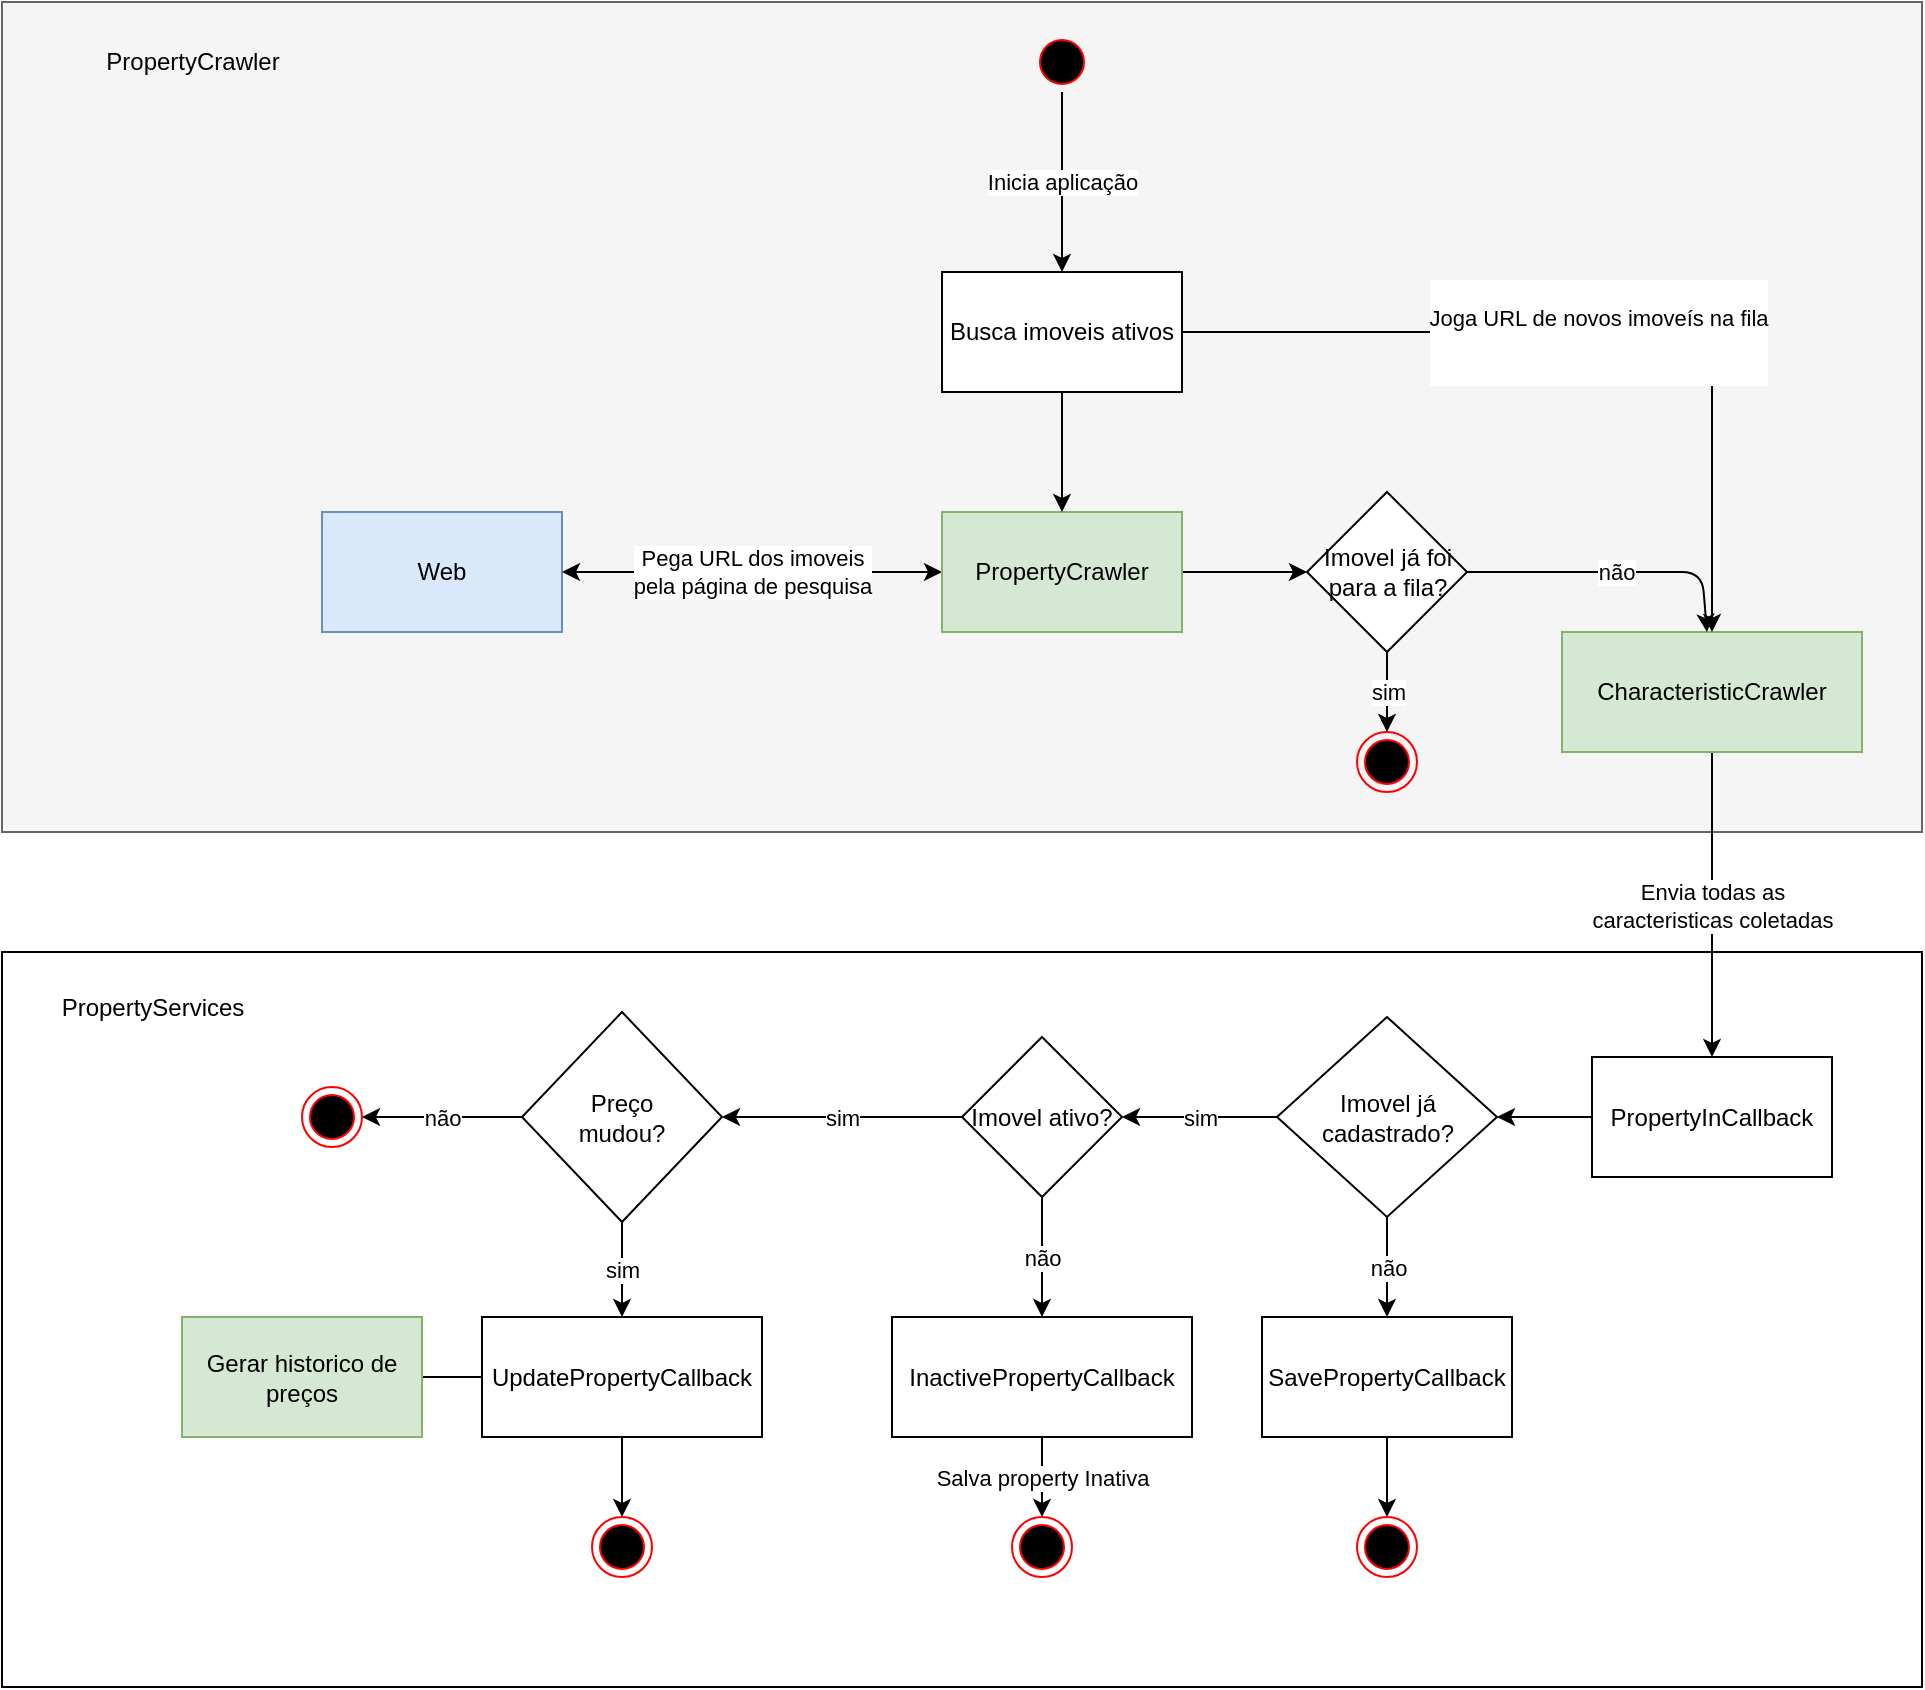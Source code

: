 <mxfile>
    <diagram id="8VDxxHIwSy34r8tE96H1" name="Page-1">
        <mxGraphModel dx="2164" dy="1770" grid="1" gridSize="10" guides="1" tooltips="1" connect="1" arrows="1" fold="1" page="1" pageScale="1" pageWidth="827" pageHeight="1169" math="0" shadow="0">
            <root>
                <mxCell id="0"/>
                <mxCell id="1" parent="0"/>
                <mxCell id="77" value="" style="whiteSpace=wrap;html=1;fillColor=#f5f5f5;fontColor=#333333;strokeColor=#666666;" vertex="1" parent="1">
                    <mxGeometry x="-160" y="-85" width="960" height="415" as="geometry"/>
                </mxCell>
                <mxCell id="76" value="" style="whiteSpace=wrap;html=1;" vertex="1" parent="1">
                    <mxGeometry x="-160" y="390" width="960" height="367.5" as="geometry"/>
                </mxCell>
                <mxCell id="2" value="Web" style="rounded=0;whiteSpace=wrap;html=1;fillColor=#dae8fc;strokeColor=#6c8ebf;" parent="1" vertex="1">
                    <mxGeometry y="170" width="120" height="60" as="geometry"/>
                </mxCell>
                <mxCell id="4" value="Pega URL dos imoveis &lt;br&gt;pela página de pesquisa" style="edgeStyle=none;html=1;startArrow=classic;startFill=1;" parent="1" source="3" target="2" edge="1">
                    <mxGeometry relative="1" as="geometry"/>
                </mxCell>
                <mxCell id="73" style="edgeStyle=none;html=1;startArrow=none;startFill=0;endArrow=classic;endFill=1;" parent="1" source="3" target="71" edge="1">
                    <mxGeometry relative="1" as="geometry"/>
                </mxCell>
                <mxCell id="3" value="PropertyCrawler" style="whiteSpace=wrap;html=1;fillColor=#d5e8d4;strokeColor=#82b366;" parent="1" vertex="1">
                    <mxGeometry x="310" y="170" width="120" height="60" as="geometry"/>
                </mxCell>
                <mxCell id="39" value="Envia todas as&lt;br&gt;caracteristicas coletadas" style="edgeStyle=none;html=1;startArrow=none;startFill=0;endArrow=classic;endFill=1;" parent="1" source="5" target="38" edge="1">
                    <mxGeometry relative="1" as="geometry"/>
                </mxCell>
                <mxCell id="5" value="CharacteristicCrawler" style="whiteSpace=wrap;html=1;fillColor=#d5e8d4;strokeColor=#82b366;" parent="1" vertex="1">
                    <mxGeometry x="620" y="230" width="150" height="60" as="geometry"/>
                </mxCell>
                <mxCell id="61" style="edgeStyle=none;html=1;startArrow=none;startFill=0;endArrow=classic;endFill=1;" parent="1" source="10" target="60" edge="1">
                    <mxGeometry relative="1" as="geometry"/>
                </mxCell>
                <mxCell id="10" value="SavePropertyCallback" style="whiteSpace=wrap;html=1;" parent="1" vertex="1">
                    <mxGeometry x="470" y="572.5" width="125" height="60" as="geometry"/>
                </mxCell>
                <mxCell id="13" value="não" style="edgeStyle=none;html=1;startArrow=none;startFill=0;endArrow=classic;endFill=1;" parent="1" source="11" target="10" edge="1">
                    <mxGeometry relative="1" as="geometry"/>
                </mxCell>
                <mxCell id="18" value="sim" style="edgeStyle=none;html=1;startArrow=none;startFill=0;endArrow=classic;endFill=1;" parent="1" source="11" target="22" edge="1">
                    <mxGeometry relative="1" as="geometry">
                        <mxPoint x="960" y="492.5" as="targetPoint"/>
                    </mxGeometry>
                </mxCell>
                <mxCell id="11" value="Imovel já cadastrado?" style="rhombus;whiteSpace=wrap;html=1;" parent="1" vertex="1">
                    <mxGeometry x="477.5" y="422.5" width="110" height="100" as="geometry"/>
                </mxCell>
                <mxCell id="28" value="não" style="edgeStyle=none;html=1;startArrow=none;startFill=0;endArrow=classic;endFill=1;" parent="1" source="22" target="27" edge="1">
                    <mxGeometry relative="1" as="geometry"/>
                </mxCell>
                <mxCell id="43" value="sim" style="edgeStyle=none;html=1;startArrow=none;startFill=0;endArrow=classic;endFill=1;" parent="1" source="22" target="44" edge="1">
                    <mxGeometry relative="1" as="geometry">
                        <mxPoint x="1150" y="492.5" as="targetPoint"/>
                    </mxGeometry>
                </mxCell>
                <mxCell id="22" value="Imovel ativo?" style="rhombus;whiteSpace=wrap;html=1;" parent="1" vertex="1">
                    <mxGeometry x="320" y="432.5" width="80" height="80" as="geometry"/>
                </mxCell>
                <mxCell id="36" value="Salva property Inativa" style="edgeStyle=none;html=1;startArrow=none;startFill=0;endArrow=classic;endFill=1;" parent="1" source="27" target="31" edge="1">
                    <mxGeometry relative="1" as="geometry"/>
                </mxCell>
                <mxCell id="27" value="InactivePropertyCallback" style="whiteSpace=wrap;html=1;" parent="1" vertex="1">
                    <mxGeometry x="285" y="572.5" width="150" height="60" as="geometry"/>
                </mxCell>
                <mxCell id="31" value="" style="ellipse;html=1;shape=endState;fillColor=#000000;strokeColor=#ff0000;" parent="1" vertex="1">
                    <mxGeometry x="345" y="672.5" width="30" height="30" as="geometry"/>
                </mxCell>
                <mxCell id="65" value="Inicia aplicação" style="edgeStyle=none;html=1;startArrow=none;startFill=0;endArrow=classic;endFill=1;" parent="1" source="33" target="63" edge="1">
                    <mxGeometry relative="1" as="geometry">
                        <mxPoint as="offset"/>
                    </mxGeometry>
                </mxCell>
                <mxCell id="33" value="" style="ellipse;html=1;shape=startState;fillColor=#000000;strokeColor=#ff0000;" parent="1" vertex="1">
                    <mxGeometry x="355" y="-70" width="30" height="30" as="geometry"/>
                </mxCell>
                <mxCell id="40" style="edgeStyle=none;html=1;startArrow=none;startFill=0;endArrow=classic;endFill=1;" parent="1" source="38" target="11" edge="1">
                    <mxGeometry relative="1" as="geometry"/>
                </mxCell>
                <mxCell id="38" value="PropertyInCallback" style="whiteSpace=wrap;html=1;" parent="1" vertex="1">
                    <mxGeometry x="635" y="442.5" width="120" height="60" as="geometry"/>
                </mxCell>
                <mxCell id="47" value="não" style="edgeStyle=none;html=1;startArrow=none;startFill=0;endArrow=classic;endFill=1;" parent="1" source="44" target="48" edge="1">
                    <mxGeometry relative="1" as="geometry">
                        <mxPoint x="1324" y="495" as="targetPoint"/>
                    </mxGeometry>
                </mxCell>
                <mxCell id="50" value="sim" style="edgeStyle=none;html=1;startArrow=none;startFill=0;endArrow=classic;endFill=1;" parent="1" source="44" target="49" edge="1">
                    <mxGeometry relative="1" as="geometry"/>
                </mxCell>
                <mxCell id="44" value="Preço&lt;br&gt;mudou?" style="rhombus;whiteSpace=wrap;html=1;" parent="1" vertex="1">
                    <mxGeometry x="100" y="420" width="100" height="105" as="geometry"/>
                </mxCell>
                <mxCell id="48" value="" style="ellipse;html=1;shape=endState;fillColor=#000000;strokeColor=#ff0000;" parent="1" vertex="1">
                    <mxGeometry x="-10" y="457.5" width="30" height="30" as="geometry"/>
                </mxCell>
                <mxCell id="56" style="edgeStyle=none;html=1;startArrow=none;startFill=0;endArrow=none;endFill=0;" parent="1" source="49" target="54" edge="1">
                    <mxGeometry relative="1" as="geometry"/>
                </mxCell>
                <mxCell id="58" style="edgeStyle=none;html=1;startArrow=none;startFill=0;endArrow=classic;endFill=1;" parent="1" source="49" target="57" edge="1">
                    <mxGeometry relative="1" as="geometry"/>
                </mxCell>
                <mxCell id="49" value="UpdatePropertyCallback" style="whiteSpace=wrap;html=1;" parent="1" vertex="1">
                    <mxGeometry x="80" y="572.5" width="140" height="60" as="geometry"/>
                </mxCell>
                <mxCell id="54" value="Gerar historico de preços" style="whiteSpace=wrap;html=1;fillColor=#d5e8d4;strokeColor=#82b366;" parent="1" vertex="1">
                    <mxGeometry x="-70" y="572.5" width="120" height="60" as="geometry"/>
                </mxCell>
                <mxCell id="57" value="" style="ellipse;html=1;shape=endState;fillColor=#000000;strokeColor=#ff0000;" parent="1" vertex="1">
                    <mxGeometry x="135" y="672.5" width="30" height="30" as="geometry"/>
                </mxCell>
                <mxCell id="60" value="" style="ellipse;html=1;shape=endState;fillColor=#000000;strokeColor=#ff0000;" parent="1" vertex="1">
                    <mxGeometry x="517.5" y="672.5" width="30" height="30" as="geometry"/>
                </mxCell>
                <mxCell id="66" style="edgeStyle=none;html=1;startArrow=none;startFill=0;endArrow=classic;endFill=1;" parent="1" source="63" target="3" edge="1">
                    <mxGeometry relative="1" as="geometry"/>
                </mxCell>
                <mxCell id="70" value="&#10;&lt;span style=&quot;color: rgb(0, 0, 0); font-family: Helvetica; font-size: 11px; font-style: normal; font-variant-ligatures: normal; font-variant-caps: normal; font-weight: 400; letter-spacing: normal; orphans: 2; text-align: center; text-indent: 0px; text-transform: none; widows: 2; word-spacing: 0px; -webkit-text-stroke-width: 0px; background-color: rgb(255, 255, 255); text-decoration-thickness: initial; text-decoration-style: initial; text-decoration-color: initial; float: none; display: inline !important;&quot;&gt;Joga URL de novos imoveís na fila&lt;/span&gt;&#10;&#10;" style="edgeStyle=none;html=1;startArrow=none;startFill=0;endArrow=classic;endFill=1;" parent="1" source="63" target="5" edge="1">
                    <mxGeometry relative="1" as="geometry">
                        <Array as="points">
                            <mxPoint x="695" y="80"/>
                        </Array>
                    </mxGeometry>
                </mxCell>
                <mxCell id="63" value="Busca imoveis ativos" style="whiteSpace=wrap;html=1;" parent="1" vertex="1">
                    <mxGeometry x="310" y="50" width="120" height="60" as="geometry"/>
                </mxCell>
                <mxCell id="72" value="não" style="edgeStyle=none;html=1;startArrow=none;startFill=0;endArrow=classic;endFill=1;" parent="1" source="71" target="5" edge="1">
                    <mxGeometry relative="1" as="geometry">
                        <Array as="points">
                            <mxPoint x="690" y="200"/>
                        </Array>
                    </mxGeometry>
                </mxCell>
                <mxCell id="75" value="sim" style="edgeStyle=none;html=1;startArrow=none;startFill=0;endArrow=classic;endFill=1;" parent="1" source="71" target="74" edge="1">
                    <mxGeometry relative="1" as="geometry"/>
                </mxCell>
                <mxCell id="71" value="Imovel já foi para a fila?" style="rhombus;whiteSpace=wrap;html=1;" parent="1" vertex="1">
                    <mxGeometry x="492.5" y="160" width="80" height="80" as="geometry"/>
                </mxCell>
                <mxCell id="74" value="" style="ellipse;html=1;shape=endState;fillColor=#000000;strokeColor=#ff0000;" parent="1" vertex="1">
                    <mxGeometry x="517.5" y="280" width="30" height="30" as="geometry"/>
                </mxCell>
                <mxCell id="78" value="PropertyCrawler" style="text;html=1;align=center;verticalAlign=middle;resizable=0;points=[];autosize=1;strokeColor=none;fillColor=none;" vertex="1" parent="1">
                    <mxGeometry x="-120" y="-70" width="110" height="30" as="geometry"/>
                </mxCell>
                <mxCell id="79" value="PropertyServices" style="text;html=1;align=center;verticalAlign=middle;resizable=0;points=[];autosize=1;strokeColor=none;fillColor=none;" vertex="1" parent="1">
                    <mxGeometry x="-140" y="402.5" width="110" height="30" as="geometry"/>
                </mxCell>
            </root>
        </mxGraphModel>
    </diagram>
</mxfile>